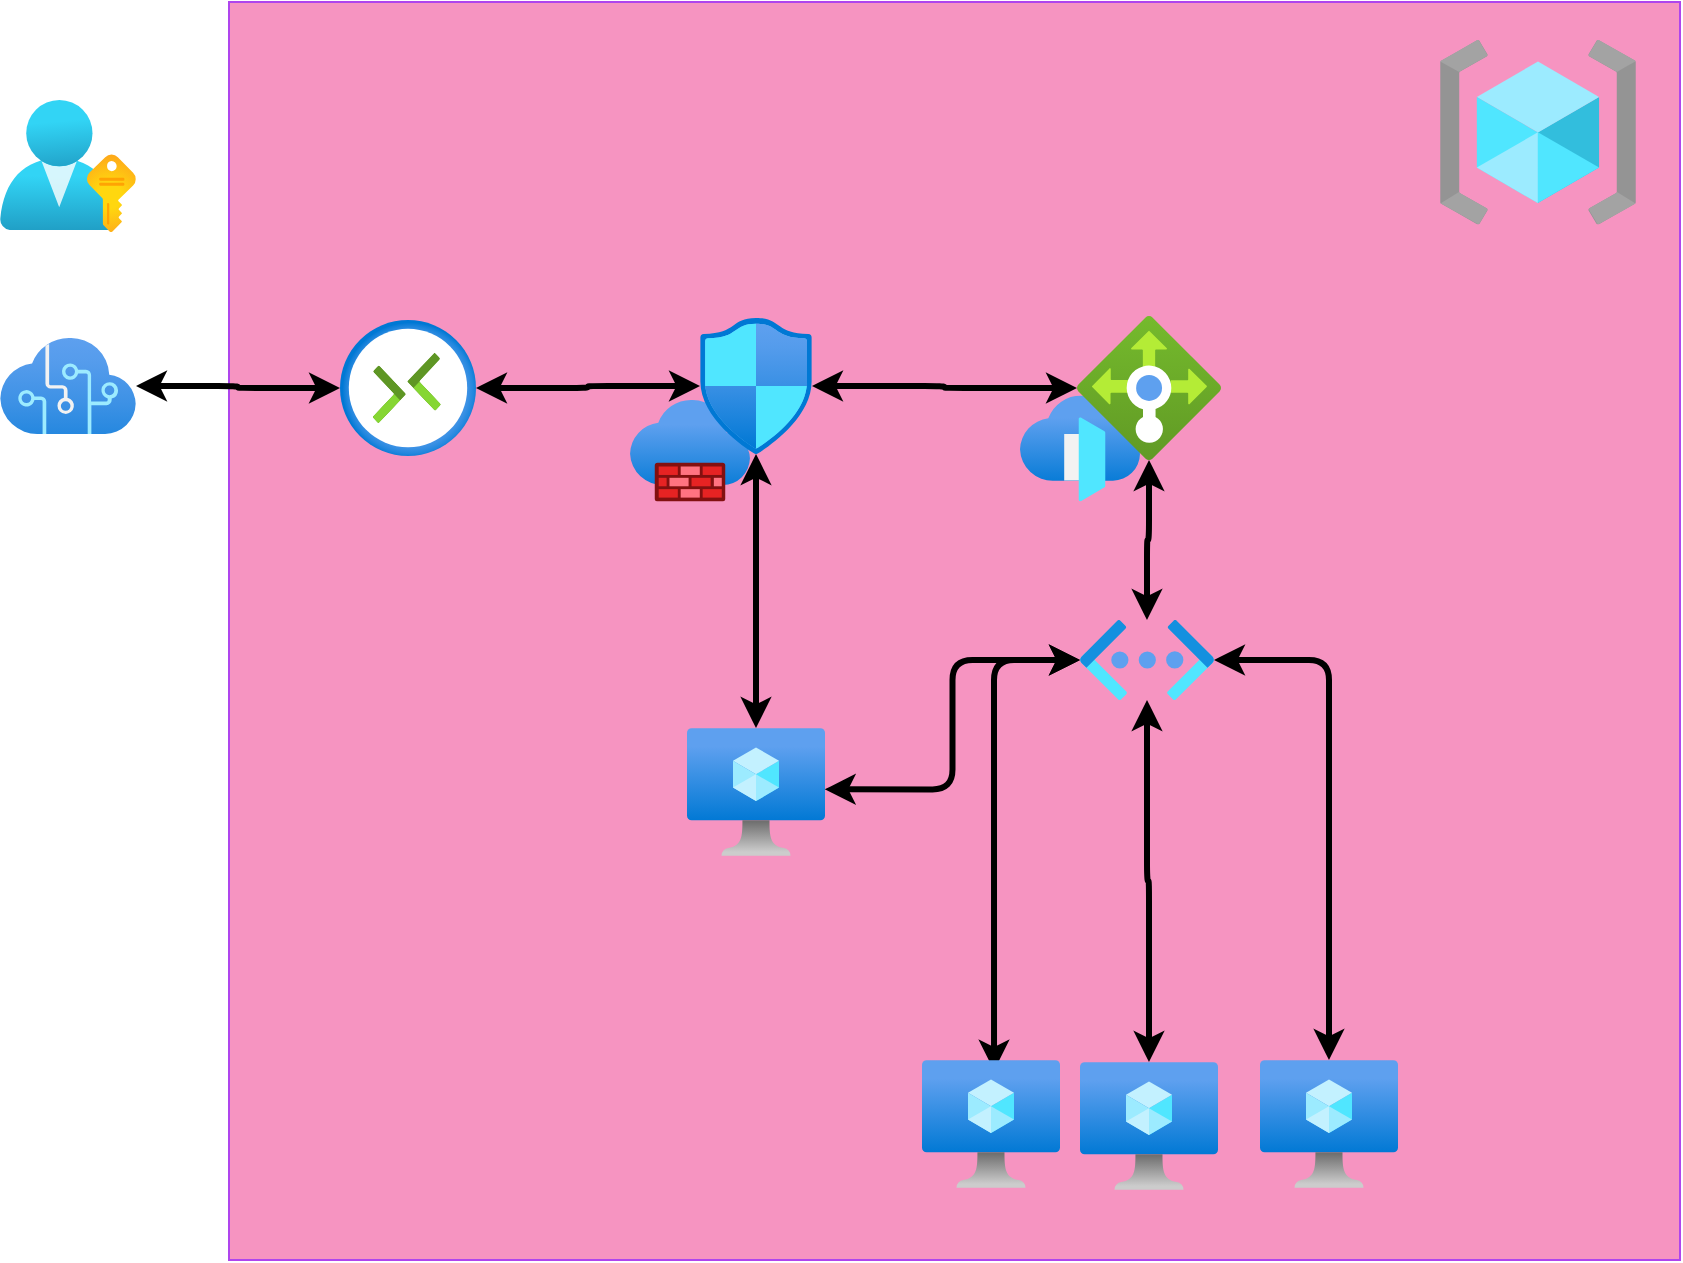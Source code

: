 <mxfile version="14.2.9" type="device"><diagram id="eUxU7elQKeaUxSbWKWhB" name="Page-1"><mxGraphModel dx="782" dy="437" grid="1" gridSize="10" guides="1" tooltips="1" connect="1" arrows="1" fold="1" page="1" pageScale="1" pageWidth="850" pageHeight="1100" background="#ffffff" math="0" shadow="0"><root><mxCell id="0"/><mxCell id="1" parent="0"/><mxCell id="M9c67vf7TozALjRUOO9a-16" value="" style="rounded=0;whiteSpace=wrap;html=1;sketch=0;strokeColor=#AF45ED;fillColor=#F694C1;fontColor=#095C86;labelPosition=left;verticalLabelPosition=top;align=right;verticalAlign=bottom;" parent="1" vertex="1"><mxGeometry x="224.5" y="21" width="725.5" height="629" as="geometry"/></mxCell><mxCell id="M9c67vf7TozALjRUOO9a-1" value="" style="aspect=fixed;html=1;points=[];align=center;image;fontSize=12;image=img/lib/azure2/azure_stack/User_Subscriptions.svg;fillColor=#F694C1;strokeColor=#AF45ED;fontColor=#095C86;" parent="1" vertex="1"><mxGeometry x="110" y="70" width="68" height="66" as="geometry"/></mxCell><mxCell id="M9c67vf7TozALjRUOO9a-17" value="" style="edgeStyle=orthogonalEdgeStyle;curved=0;rounded=1;sketch=0;orthogonalLoop=1;jettySize=auto;html=1;fillColor=#F694C1;fontColor=#095C86;strokeWidth=3;startArrow=classic;startFill=1;" parent="1" source="M9c67vf7TozALjRUOO9a-2" target="M9c67vf7TozALjRUOO9a-3" edge="1"><mxGeometry relative="1" as="geometry"/></mxCell><mxCell id="M9c67vf7TozALjRUOO9a-2" value="" style="aspect=fixed;html=1;points=[];align=center;image;fontSize=12;image=img/lib/azure2/ai_machine_learning/Cognitive_Services.svg;fillColor=#F694C1;strokeColor=#AF45ED;fontColor=#095C86;" parent="1" vertex="1"><mxGeometry x="110" y="189" width="68" height="48" as="geometry"/></mxCell><mxCell id="M9c67vf7TozALjRUOO9a-18" value="" style="edgeStyle=orthogonalEdgeStyle;curved=0;rounded=1;sketch=0;orthogonalLoop=1;jettySize=auto;html=1;startArrow=classic;startFill=1;strokeColor=#000000;strokeWidth=3;fillColor=#F694C1;fontColor=#095C86;" parent="1" source="M9c67vf7TozALjRUOO9a-3" target="M9c67vf7TozALjRUOO9a-5" edge="1"><mxGeometry relative="1" as="geometry"/></mxCell><mxCell id="M9c67vf7TozALjRUOO9a-3" value="" style="aspect=fixed;html=1;points=[];align=center;image;fontSize=12;image=img/lib/azure2/networking/Connections.svg;fillColor=#F694C1;strokeColor=#AF45ED;fontColor=#095C86;" parent="1" vertex="1"><mxGeometry x="280" y="180" width="68" height="68" as="geometry"/></mxCell><mxCell id="M9c67vf7TozALjRUOO9a-4" value="" style="aspect=fixed;html=1;points=[];align=center;image;fontSize=12;image=img/lib/azure2/networking/Firewalls.svg;fillColor=#F694C1;strokeColor=#AF45ED;fontColor=#095C86;fillOpacity=100;" parent="1" vertex="1"><mxGeometry x="425" y="220" width="60" height="50.7" as="geometry"/></mxCell><mxCell id="M9c67vf7TozALjRUOO9a-19" value="" style="edgeStyle=orthogonalEdgeStyle;curved=0;rounded=1;sketch=0;orthogonalLoop=1;jettySize=auto;html=1;startArrow=classic;startFill=1;strokeColor=#000000;strokeWidth=3;fillColor=#F694C1;fontColor=#095C86;" parent="1" source="M9c67vf7TozALjRUOO9a-5" target="M9c67vf7TozALjRUOO9a-11" edge="1"><mxGeometry relative="1" as="geometry"/></mxCell><mxCell id="M9c67vf7TozALjRUOO9a-22" value="" style="edgeStyle=orthogonalEdgeStyle;curved=0;rounded=1;sketch=0;orthogonalLoop=1;jettySize=auto;html=1;startArrow=classic;startFill=1;strokeColor=#000000;strokeWidth=3;fillColor=#F694C1;fontColor=#095C86;" parent="1" source="M9c67vf7TozALjRUOO9a-5" target="M9c67vf7TozALjRUOO9a-6" edge="1"><mxGeometry relative="1" as="geometry"/></mxCell><mxCell id="M9c67vf7TozALjRUOO9a-5" value="" style="aspect=fixed;html=1;points=[];align=center;image;fontSize=12;image=img/lib/azure2/networking/Network_Security_Groups.svg;fillColor=#F694C1;strokeColor=#AF45ED;fontColor=#095C86;" parent="1" vertex="1"><mxGeometry x="460" y="179" width="56.0" height="68" as="geometry"/></mxCell><mxCell id="M9c67vf7TozALjRUOO9a-23" value="" style="edgeStyle=orthogonalEdgeStyle;curved=0;rounded=1;sketch=0;orthogonalLoop=1;jettySize=auto;html=1;startArrow=classic;startFill=1;strokeColor=#000000;strokeWidth=3;fillColor=#F694C1;fontColor=#095C86;" parent="1" source="M9c67vf7TozALjRUOO9a-6" target="M9c67vf7TozALjRUOO9a-8" edge="1"><mxGeometry relative="1" as="geometry"/></mxCell><mxCell id="M9c67vf7TozALjRUOO9a-24" style="edgeStyle=orthogonalEdgeStyle;curved=0;rounded=1;sketch=0;orthogonalLoop=1;jettySize=auto;html=1;startArrow=classic;startFill=1;strokeColor=#000000;strokeWidth=3;fillColor=#F694C1;fontColor=#095C86;" parent="1" source="M9c67vf7TozALjRUOO9a-8" target="M9c67vf7TozALjRUOO9a-14" edge="1"><mxGeometry relative="1" as="geometry"/></mxCell><mxCell id="M9c67vf7TozALjRUOO9a-25" style="edgeStyle=orthogonalEdgeStyle;curved=0;rounded=1;sketch=0;orthogonalLoop=1;jettySize=auto;html=1;entryX=0.522;entryY=0.083;entryDx=0;entryDy=0;entryPerimeter=0;startArrow=classic;startFill=1;strokeColor=#000000;strokeWidth=3;fillColor=#F694C1;fontColor=#095C86;" parent="1" source="M9c67vf7TozALjRUOO9a-8" target="M9c67vf7TozALjRUOO9a-12" edge="1"><mxGeometry relative="1" as="geometry"/></mxCell><mxCell id="M9c67vf7TozALjRUOO9a-26" style="edgeStyle=orthogonalEdgeStyle;curved=0;rounded=1;sketch=0;orthogonalLoop=1;jettySize=auto;html=1;startArrow=classic;startFill=1;strokeColor=#000000;strokeWidth=3;fillColor=#F694C1;fontColor=#095C86;" parent="1" source="M9c67vf7TozALjRUOO9a-8" target="M9c67vf7TozALjRUOO9a-13" edge="1"><mxGeometry relative="1" as="geometry"/></mxCell><mxCell id="M9c67vf7TozALjRUOO9a-29" style="edgeStyle=orthogonalEdgeStyle;curved=0;rounded=1;sketch=0;orthogonalLoop=1;jettySize=auto;html=1;entryX=0.998;entryY=0.479;entryDx=0;entryDy=0;entryPerimeter=0;startArrow=classic;startFill=1;strokeColor=#000000;strokeWidth=3;fillColor=#F694C1;fontColor=#095C86;" parent="1" source="M9c67vf7TozALjRUOO9a-8" target="M9c67vf7TozALjRUOO9a-11" edge="1"><mxGeometry relative="1" as="geometry"/></mxCell><mxCell id="M9c67vf7TozALjRUOO9a-8" value="" style="aspect=fixed;html=1;points=[];align=center;image;fontSize=12;image=img/lib/azure2/networking/Virtual_Networks_Classic.svg;fillColor=#F694C1;strokeColor=#AF45ED;fontColor=#095C86;" parent="1" vertex="1"><mxGeometry x="650" y="330" width="67" height="40" as="geometry"/></mxCell><mxCell id="M9c67vf7TozALjRUOO9a-11" value="" style="aspect=fixed;html=1;points=[];align=center;image;fontSize=12;image=img/lib/azure2/compute/Virtual_Machine.svg;fillColor=#F694C1;strokeColor=#AF45ED;fontColor=#095C86;" parent="1" vertex="1"><mxGeometry x="453.5" y="384" width="69" height="64" as="geometry"/></mxCell><mxCell id="M9c67vf7TozALjRUOO9a-12" value="" style="aspect=fixed;html=1;points=[];align=center;image;fontSize=12;image=img/lib/azure2/compute/Virtual_Machine.svg;fillColor=#F694C1;strokeColor=#AF45ED;fontColor=#095C86;" parent="1" vertex="1"><mxGeometry x="571" y="550" width="69" height="64" as="geometry"/></mxCell><mxCell id="M9c67vf7TozALjRUOO9a-13" value="" style="aspect=fixed;html=1;points=[];align=center;image;fontSize=12;image=img/lib/azure2/compute/Virtual_Machine.svg;fillColor=#F694C1;strokeColor=#AF45ED;fontColor=#095C86;" parent="1" vertex="1"><mxGeometry x="740" y="550" width="69" height="64" as="geometry"/></mxCell><mxCell id="M9c67vf7TozALjRUOO9a-14" value="" style="aspect=fixed;html=1;points=[];align=center;image;fontSize=12;image=img/lib/azure2/compute/Virtual_Machine.svg;fillColor=#F694C1;strokeColor=#AF45ED;fontColor=#095C86;" parent="1" vertex="1"><mxGeometry x="650" y="551" width="69" height="64" as="geometry"/></mxCell><mxCell id="M9c67vf7TozALjRUOO9a-7" value="" style="aspect=fixed;html=1;points=[];align=center;image;fontSize=12;image=img/lib/azure2/networking/Front_Doors.svg;fillColor=#F694C1;strokeColor=#AF45ED;fontColor=#095C86;" parent="1" vertex="1"><mxGeometry x="620" y="217.76" width="60" height="52.94" as="geometry"/></mxCell><mxCell id="M9c67vf7TozALjRUOO9a-6" value="" style="aspect=fixed;html=1;points=[];align=center;image;fontSize=12;image=img/lib/azure2/networking/Load_Balancers.svg;fillColor=#F694C1;strokeColor=#AF45ED;fontColor=#095C86;" parent="1" vertex="1"><mxGeometry x="648.5" y="178" width="72" height="72" as="geometry"/></mxCell><mxCell id="M9c67vf7TozALjRUOO9a-30" value="" style="aspect=fixed;html=1;points=[];align=center;image;fontSize=12;image=img/lib/azure2/general/Resource_Groups.svg;rounded=0;sketch=0;strokeColor=#AF45ED;fillColor=#F694C1;" parent="1" vertex="1"><mxGeometry x="830" y="40" width="98" height="92.24" as="geometry"/></mxCell></root></mxGraphModel></diagram></mxfile>